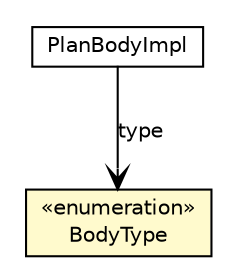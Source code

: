 #!/usr/local/bin/dot
#
# Class diagram 
# Generated by UMLGraph version R5_6 (http://www.umlgraph.org/)
#

digraph G {
	edge [fontname="Helvetica",fontsize=10,labelfontname="Helvetica",labelfontsize=10];
	node [fontname="Helvetica",fontsize=10,shape=plaintext];
	nodesep=0.25;
	ranksep=0.5;
	// jason.asSyntax.PlanBodyImpl
	c53011 [label=<<table title="jason.asSyntax.PlanBodyImpl" border="0" cellborder="1" cellspacing="0" cellpadding="2" port="p" href="./PlanBodyImpl.html">
		<tr><td><table border="0" cellspacing="0" cellpadding="1">
<tr><td align="center" balign="center"> PlanBodyImpl </td></tr>
		</table></td></tr>
		</table>>, URL="./PlanBodyImpl.html", fontname="Helvetica", fontcolor="black", fontsize=10.0];
	// jason.asSyntax.PlanBody.BodyType
	c53013 [label=<<table title="jason.asSyntax.PlanBody.BodyType" border="0" cellborder="1" cellspacing="0" cellpadding="2" port="p" bgcolor="lemonChiffon" href="./PlanBody.BodyType.html">
		<tr><td><table border="0" cellspacing="0" cellpadding="1">
<tr><td align="center" balign="center"> &#171;enumeration&#187; </td></tr>
<tr><td align="center" balign="center"> BodyType </td></tr>
		</table></td></tr>
		</table>>, URL="./PlanBody.BodyType.html", fontname="Helvetica", fontcolor="black", fontsize=10.0];
	// jason.asSyntax.PlanBodyImpl NAVASSOC jason.asSyntax.PlanBody.BodyType
	c53011:p -> c53013:p [taillabel="", label="type", headlabel="", fontname="Helvetica", fontcolor="black", fontsize=10.0, color="black", arrowhead=open];
}

